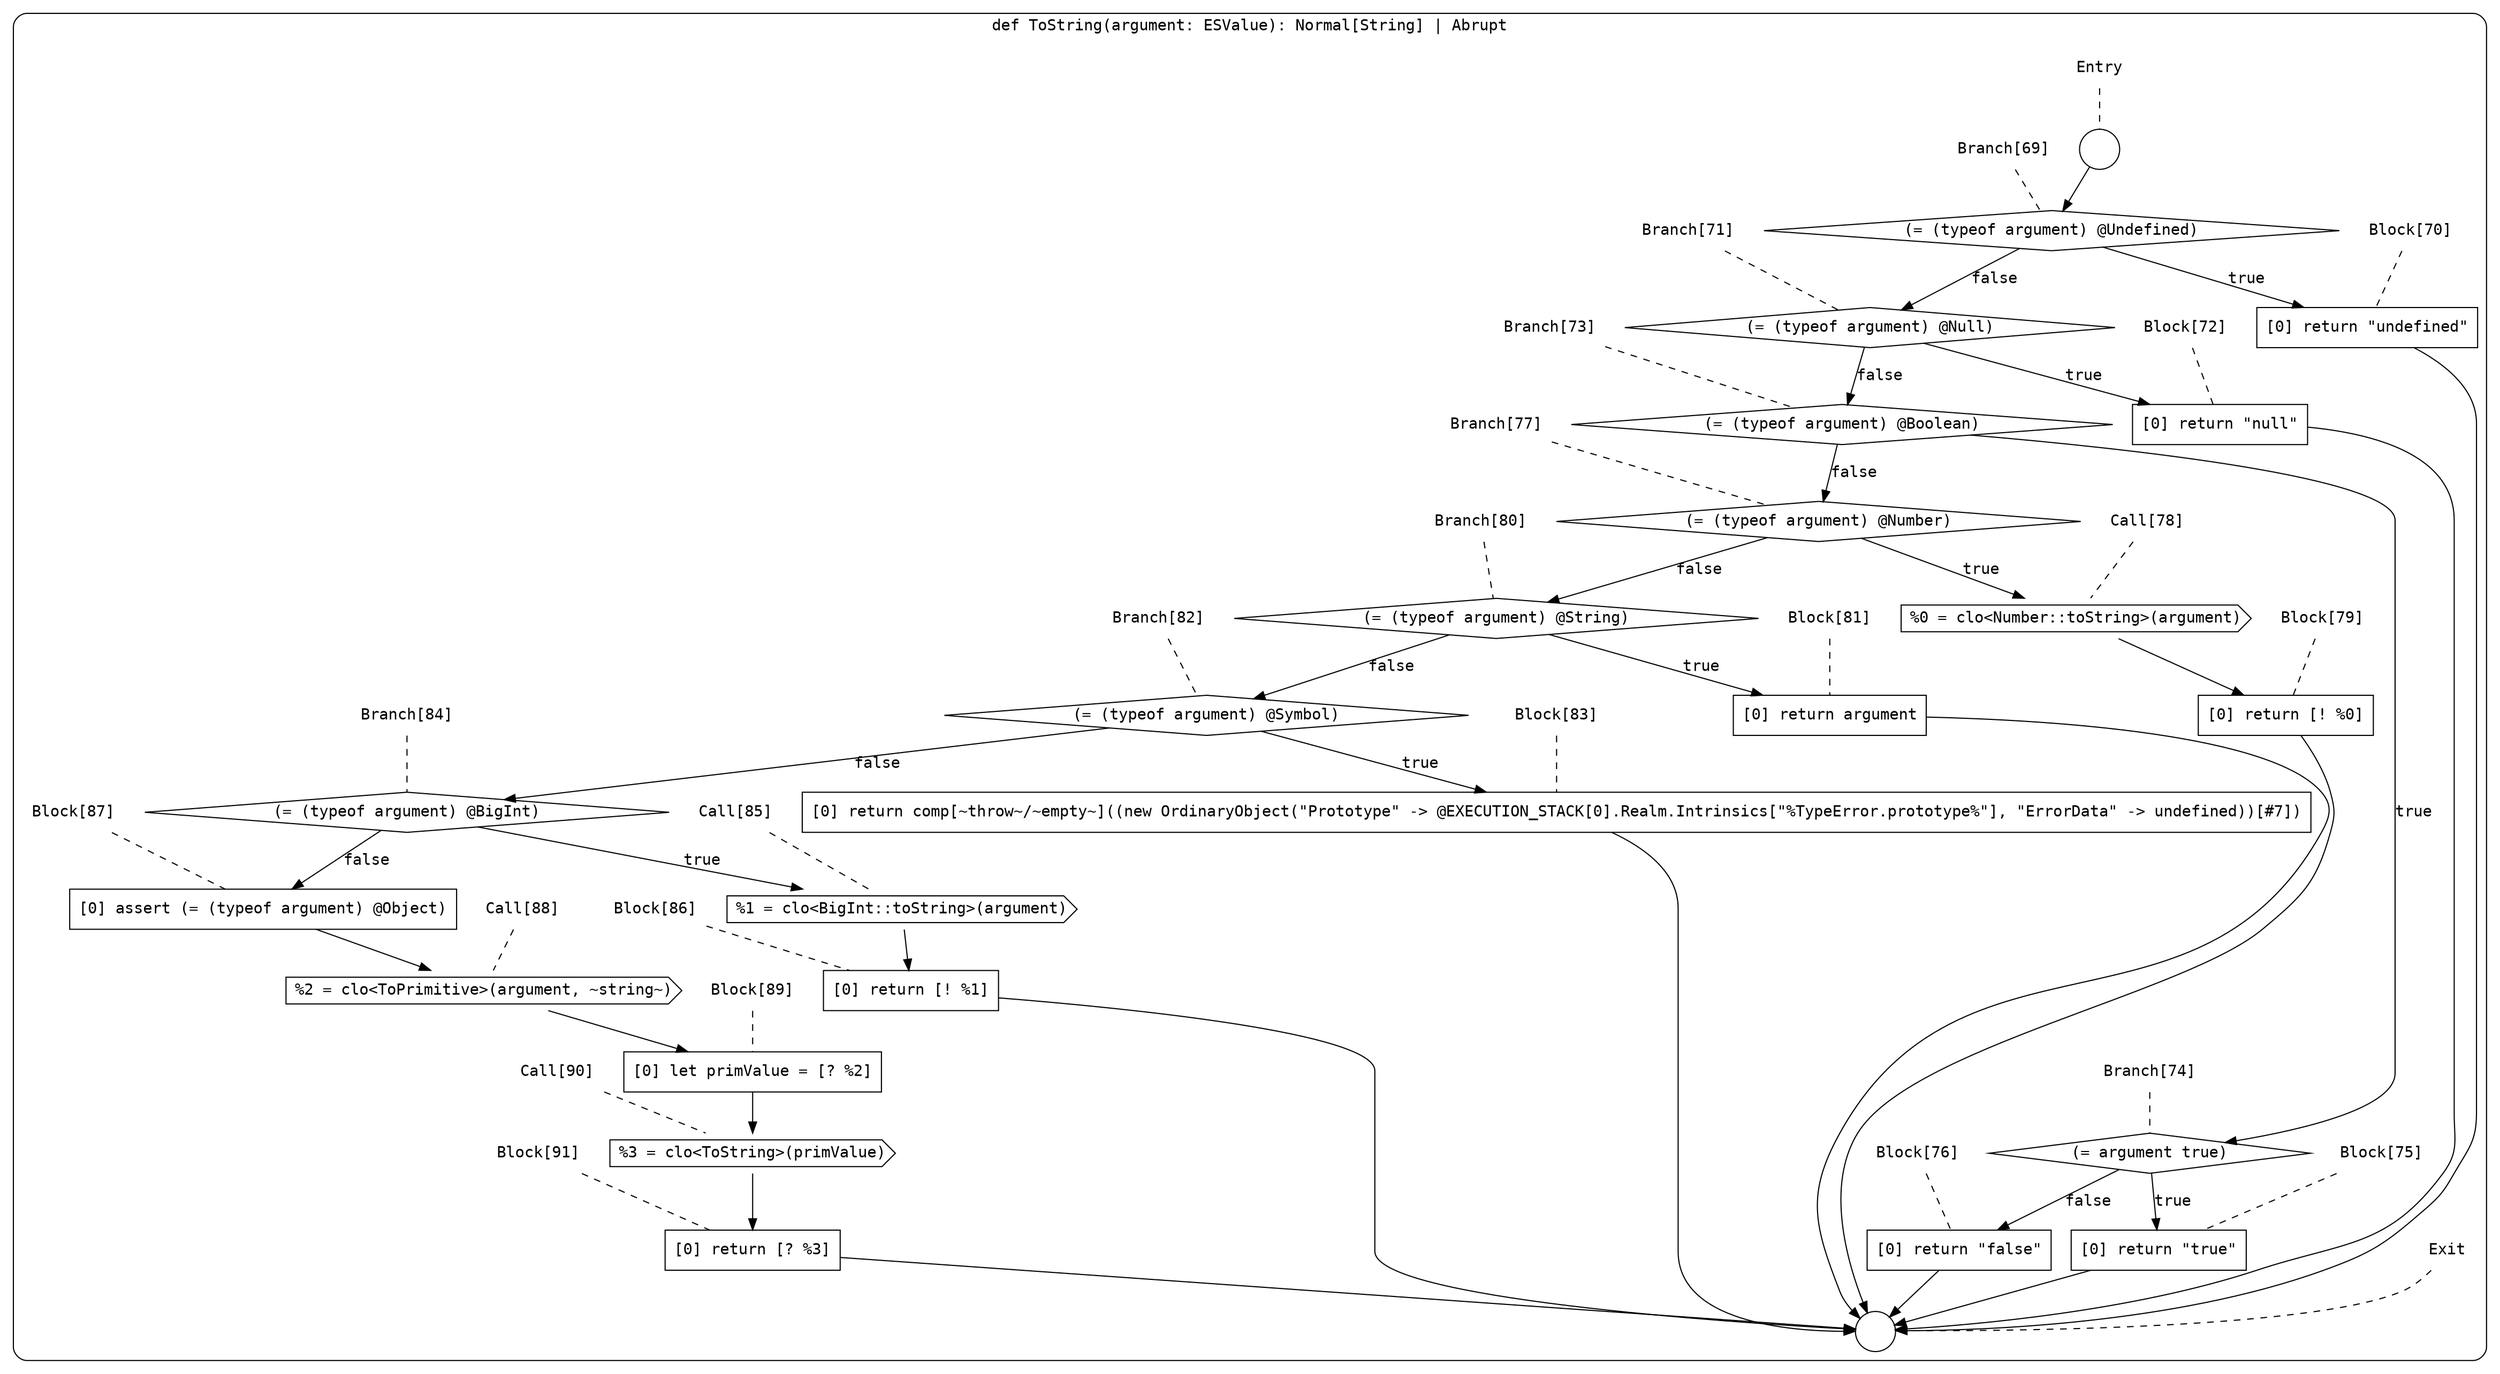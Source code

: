 digraph {
  graph [fontname = "Consolas"]
  node [fontname = "Consolas"]
  edge [fontname = "Consolas"]
  subgraph cluster9 {
    label = "def ToString(argument: ESValue): Normal[String] | Abrupt"
    style = rounded
    cluster9_entry_name [shape=none, label=<<font color="black">Entry</font>>]
    cluster9_entry_name -> cluster9_entry [arrowhead=none, color="black", style=dashed]
    cluster9_entry [shape=circle label=" " color="black" fillcolor="white" style=filled]
    cluster9_entry -> node69 [color="black"]
    cluster9_exit_name [shape=none, label=<<font color="black">Exit</font>>]
    cluster9_exit_name -> cluster9_exit [arrowhead=none, color="black", style=dashed]
    cluster9_exit [shape=circle label=" " color="black" fillcolor="white" style=filled]
    node69_name [shape=none, label=<<font color="black">Branch[69]</font>>]
    node69_name -> node69 [arrowhead=none, color="black", style=dashed]
    node69 [shape=diamond, label=<<font color="black">(= (typeof argument) @Undefined)</font>> color="black" fillcolor="white", style=filled]
    node69 -> node70 [label=<<font color="black">true</font>> color="black"]
    node69 -> node71 [label=<<font color="black">false</font>> color="black"]
    node70_name [shape=none, label=<<font color="black">Block[70]</font>>]
    node70_name -> node70 [arrowhead=none, color="black", style=dashed]
    node70 [shape=box, label=<<font color="black">[0] return &quot;undefined&quot;<BR ALIGN="LEFT"/></font>> color="black" fillcolor="white", style=filled]
    node70 -> cluster9_exit [color="black"]
    node71_name [shape=none, label=<<font color="black">Branch[71]</font>>]
    node71_name -> node71 [arrowhead=none, color="black", style=dashed]
    node71 [shape=diamond, label=<<font color="black">(= (typeof argument) @Null)</font>> color="black" fillcolor="white", style=filled]
    node71 -> node72 [label=<<font color="black">true</font>> color="black"]
    node71 -> node73 [label=<<font color="black">false</font>> color="black"]
    node72_name [shape=none, label=<<font color="black">Block[72]</font>>]
    node72_name -> node72 [arrowhead=none, color="black", style=dashed]
    node72 [shape=box, label=<<font color="black">[0] return &quot;null&quot;<BR ALIGN="LEFT"/></font>> color="black" fillcolor="white", style=filled]
    node72 -> cluster9_exit [color="black"]
    node73_name [shape=none, label=<<font color="black">Branch[73]</font>>]
    node73_name -> node73 [arrowhead=none, color="black", style=dashed]
    node73 [shape=diamond, label=<<font color="black">(= (typeof argument) @Boolean)</font>> color="black" fillcolor="white", style=filled]
    node73 -> node74 [label=<<font color="black">true</font>> color="black"]
    node73 -> node77 [label=<<font color="black">false</font>> color="black"]
    node74_name [shape=none, label=<<font color="black">Branch[74]</font>>]
    node74_name -> node74 [arrowhead=none, color="black", style=dashed]
    node74 [shape=diamond, label=<<font color="black">(= argument true)</font>> color="black" fillcolor="white", style=filled]
    node74 -> node75 [label=<<font color="black">true</font>> color="black"]
    node74 -> node76 [label=<<font color="black">false</font>> color="black"]
    node77_name [shape=none, label=<<font color="black">Branch[77]</font>>]
    node77_name -> node77 [arrowhead=none, color="black", style=dashed]
    node77 [shape=diamond, label=<<font color="black">(= (typeof argument) @Number)</font>> color="black" fillcolor="white", style=filled]
    node77 -> node78 [label=<<font color="black">true</font>> color="black"]
    node77 -> node80 [label=<<font color="black">false</font>> color="black"]
    node75_name [shape=none, label=<<font color="black">Block[75]</font>>]
    node75_name -> node75 [arrowhead=none, color="black", style=dashed]
    node75 [shape=box, label=<<font color="black">[0] return &quot;true&quot;<BR ALIGN="LEFT"/></font>> color="black" fillcolor="white", style=filled]
    node75 -> cluster9_exit [color="black"]
    node76_name [shape=none, label=<<font color="black">Block[76]</font>>]
    node76_name -> node76 [arrowhead=none, color="black", style=dashed]
    node76 [shape=box, label=<<font color="black">[0] return &quot;false&quot;<BR ALIGN="LEFT"/></font>> color="black" fillcolor="white", style=filled]
    node76 -> cluster9_exit [color="black"]
    node78_name [shape=none, label=<<font color="black">Call[78]</font>>]
    node78_name -> node78 [arrowhead=none, color="black", style=dashed]
    node78 [shape=cds, label=<<font color="black">%0 = clo&lt;Number::toString&gt;(argument)</font>> color="black" fillcolor="white", style=filled]
    node78 -> node79 [color="black"]
    node80_name [shape=none, label=<<font color="black">Branch[80]</font>>]
    node80_name -> node80 [arrowhead=none, color="black", style=dashed]
    node80 [shape=diamond, label=<<font color="black">(= (typeof argument) @String)</font>> color="black" fillcolor="white", style=filled]
    node80 -> node81 [label=<<font color="black">true</font>> color="black"]
    node80 -> node82 [label=<<font color="black">false</font>> color="black"]
    node79_name [shape=none, label=<<font color="black">Block[79]</font>>]
    node79_name -> node79 [arrowhead=none, color="black", style=dashed]
    node79 [shape=box, label=<<font color="black">[0] return [! %0]<BR ALIGN="LEFT"/></font>> color="black" fillcolor="white", style=filled]
    node79 -> cluster9_exit [color="black"]
    node81_name [shape=none, label=<<font color="black">Block[81]</font>>]
    node81_name -> node81 [arrowhead=none, color="black", style=dashed]
    node81 [shape=box, label=<<font color="black">[0] return argument<BR ALIGN="LEFT"/></font>> color="black" fillcolor="white", style=filled]
    node81 -> cluster9_exit [color="black"]
    node82_name [shape=none, label=<<font color="black">Branch[82]</font>>]
    node82_name -> node82 [arrowhead=none, color="black", style=dashed]
    node82 [shape=diamond, label=<<font color="black">(= (typeof argument) @Symbol)</font>> color="black" fillcolor="white", style=filled]
    node82 -> node83 [label=<<font color="black">true</font>> color="black"]
    node82 -> node84 [label=<<font color="black">false</font>> color="black"]
    node83_name [shape=none, label=<<font color="black">Block[83]</font>>]
    node83_name -> node83 [arrowhead=none, color="black", style=dashed]
    node83 [shape=box, label=<<font color="black">[0] return comp[~throw~/~empty~]((new OrdinaryObject(&quot;Prototype&quot; -&gt; @EXECUTION_STACK[0].Realm.Intrinsics[&quot;%TypeError.prototype%&quot;], &quot;ErrorData&quot; -&gt; undefined))[#7])<BR ALIGN="LEFT"/></font>> color="black" fillcolor="white", style=filled]
    node83 -> cluster9_exit [color="black"]
    node84_name [shape=none, label=<<font color="black">Branch[84]</font>>]
    node84_name -> node84 [arrowhead=none, color="black", style=dashed]
    node84 [shape=diamond, label=<<font color="black">(= (typeof argument) @BigInt)</font>> color="black" fillcolor="white", style=filled]
    node84 -> node85 [label=<<font color="black">true</font>> color="black"]
    node84 -> node87 [label=<<font color="black">false</font>> color="black"]
    node85_name [shape=none, label=<<font color="black">Call[85]</font>>]
    node85_name -> node85 [arrowhead=none, color="black", style=dashed]
    node85 [shape=cds, label=<<font color="black">%1 = clo&lt;BigInt::toString&gt;(argument)</font>> color="black" fillcolor="white", style=filled]
    node85 -> node86 [color="black"]
    node87_name [shape=none, label=<<font color="black">Block[87]</font>>]
    node87_name -> node87 [arrowhead=none, color="black", style=dashed]
    node87 [shape=box, label=<<font color="black">[0] assert (= (typeof argument) @Object)<BR ALIGN="LEFT"/></font>> color="black" fillcolor="white", style=filled]
    node87 -> node88 [color="black"]
    node86_name [shape=none, label=<<font color="black">Block[86]</font>>]
    node86_name -> node86 [arrowhead=none, color="black", style=dashed]
    node86 [shape=box, label=<<font color="black">[0] return [! %1]<BR ALIGN="LEFT"/></font>> color="black" fillcolor="white", style=filled]
    node86 -> cluster9_exit [color="black"]
    node88_name [shape=none, label=<<font color="black">Call[88]</font>>]
    node88_name -> node88 [arrowhead=none, color="black", style=dashed]
    node88 [shape=cds, label=<<font color="black">%2 = clo&lt;ToPrimitive&gt;(argument, ~string~)</font>> color="black" fillcolor="white", style=filled]
    node88 -> node89 [color="black"]
    node89_name [shape=none, label=<<font color="black">Block[89]</font>>]
    node89_name -> node89 [arrowhead=none, color="black", style=dashed]
    node89 [shape=box, label=<<font color="black">[0] let primValue = [? %2]<BR ALIGN="LEFT"/></font>> color="black" fillcolor="white", style=filled]
    node89 -> node90 [color="black"]
    node90_name [shape=none, label=<<font color="black">Call[90]</font>>]
    node90_name -> node90 [arrowhead=none, color="black", style=dashed]
    node90 [shape=cds, label=<<font color="black">%3 = clo&lt;ToString&gt;(primValue)</font>> color="black" fillcolor="white", style=filled]
    node90 -> node91 [color="black"]
    node91_name [shape=none, label=<<font color="black">Block[91]</font>>]
    node91_name -> node91 [arrowhead=none, color="black", style=dashed]
    node91 [shape=box, label=<<font color="black">[0] return [? %3]<BR ALIGN="LEFT"/></font>> color="black" fillcolor="white", style=filled]
    node91 -> cluster9_exit [color="black"]
  }
}